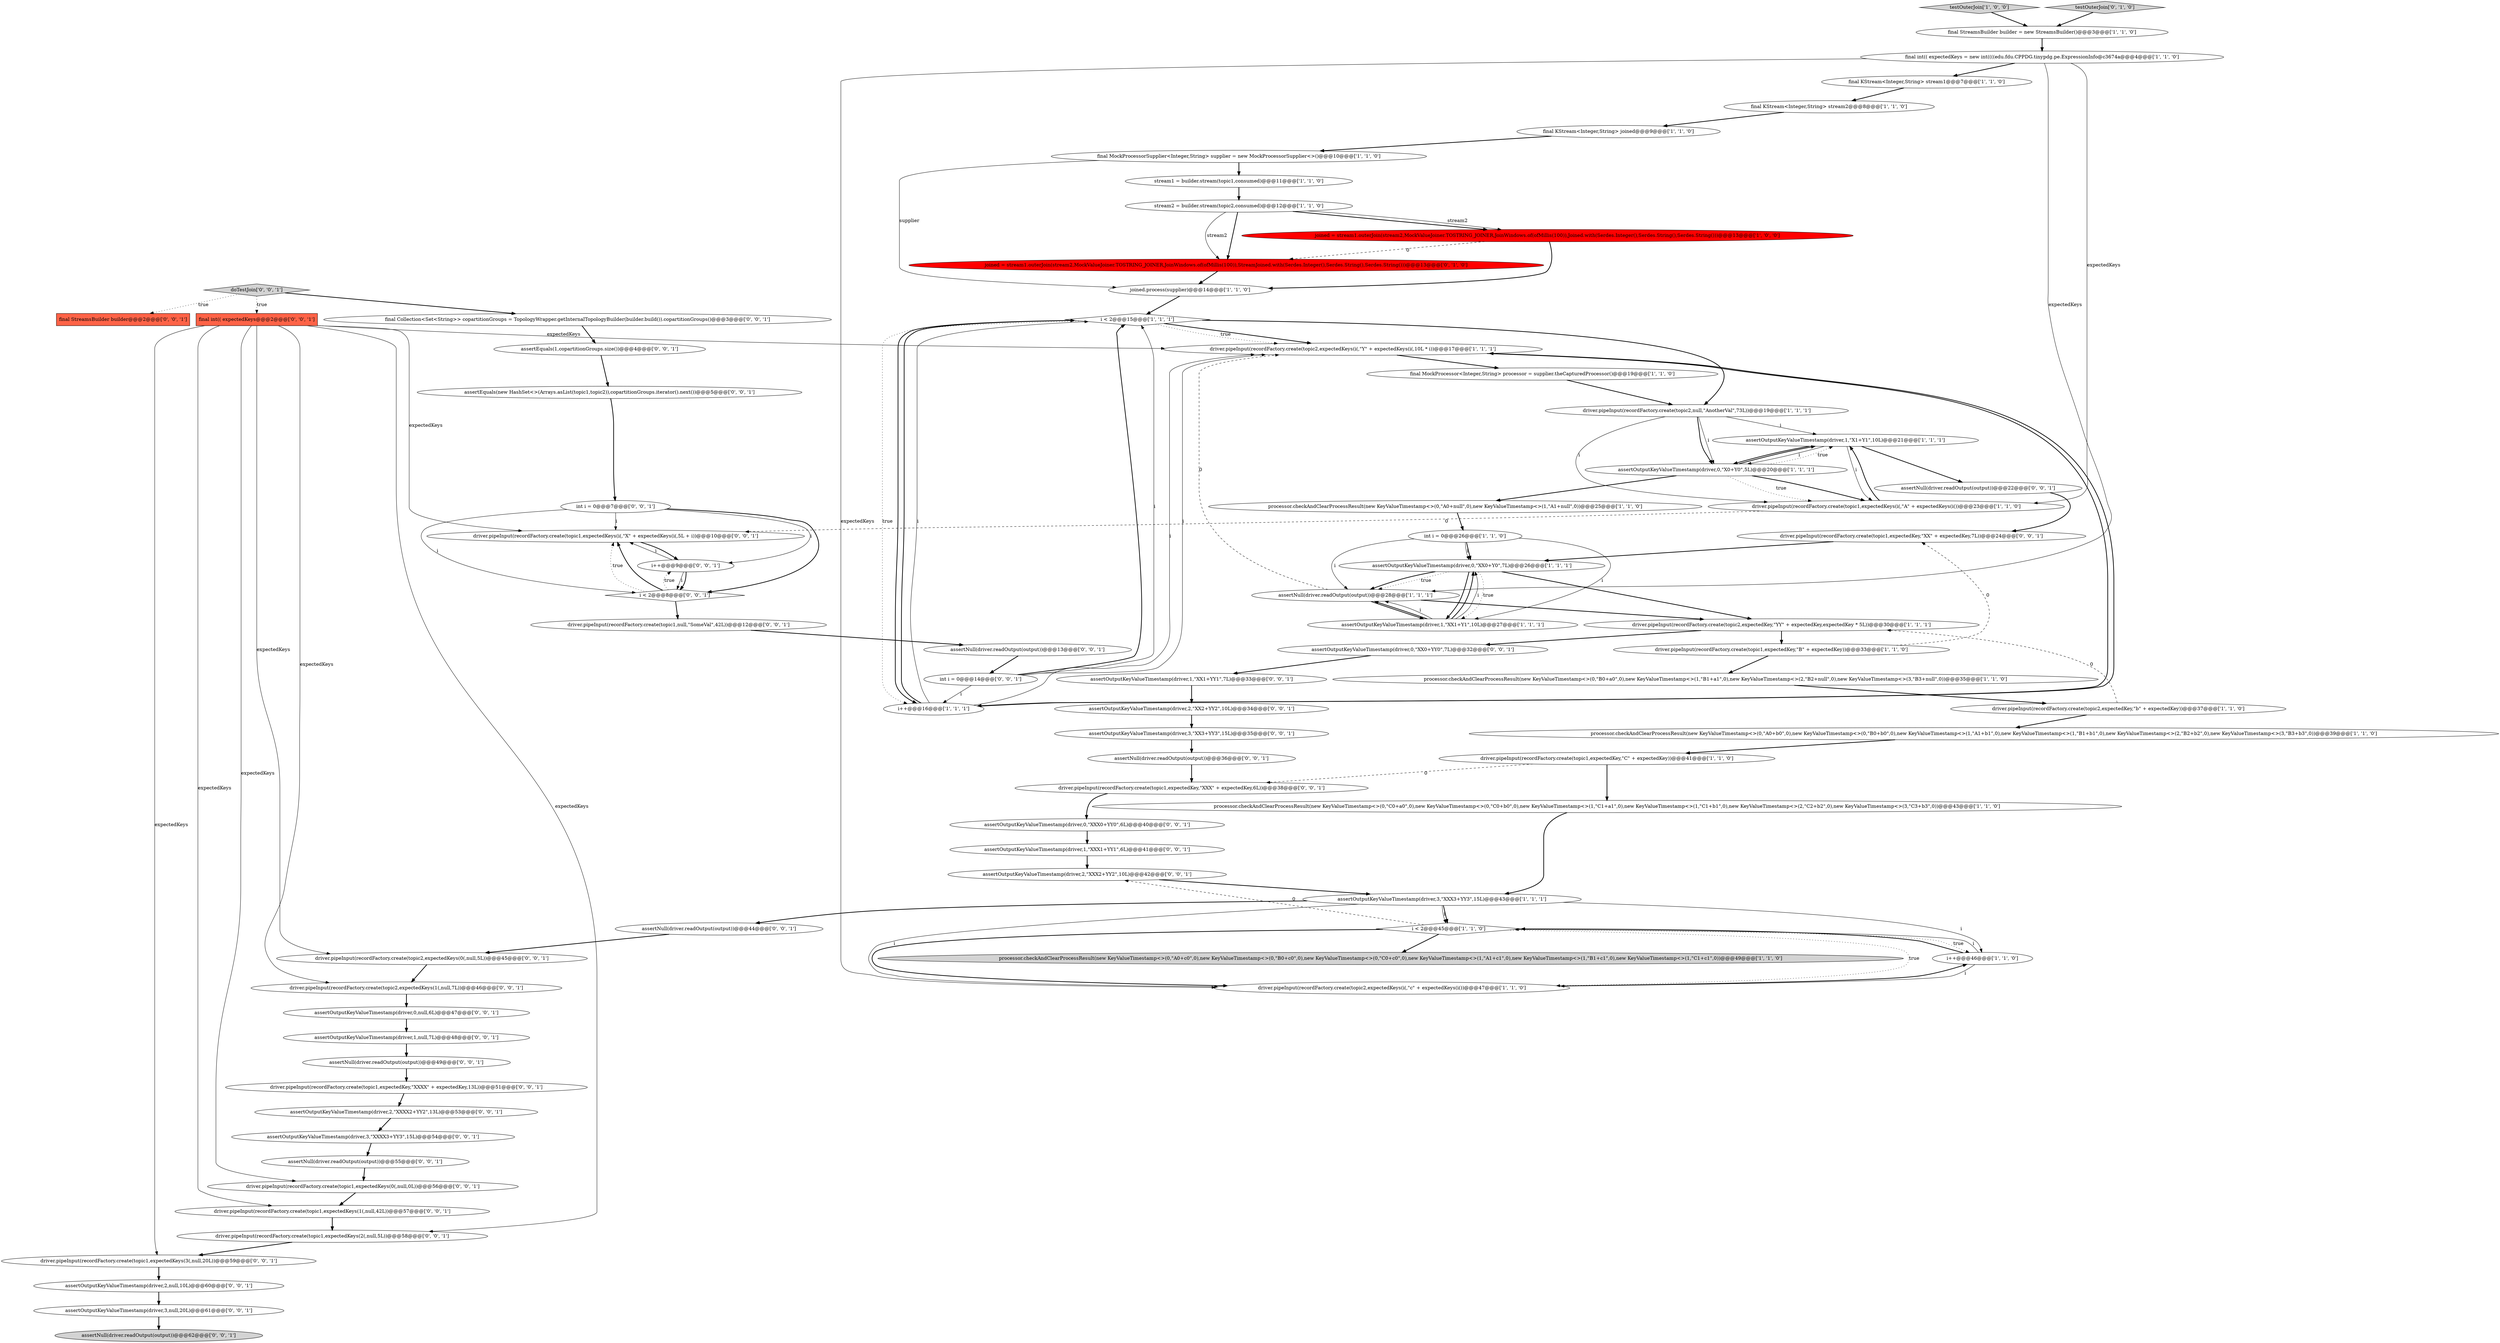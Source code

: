 digraph {
1 [style = filled, label = "final KStream<Integer,String> stream2@@@8@@@['1', '1', '0']", fillcolor = white, shape = ellipse image = "AAA0AAABBB1BBB"];
31 [style = filled, label = "int i = 0@@@26@@@['1', '1', '0']", fillcolor = white, shape = ellipse image = "AAA0AAABBB1BBB"];
75 [style = filled, label = "assertOutputKeyValueTimestamp(driver,2,\"XXXX2+YY2\",13L)@@@53@@@['0', '0', '1']", fillcolor = white, shape = ellipse image = "AAA0AAABBB3BBB"];
5 [style = filled, label = "assertNull(driver.readOutput(output))@@@28@@@['1', '1', '1']", fillcolor = white, shape = ellipse image = "AAA0AAABBB1BBB"];
9 [style = filled, label = "i < 2@@@45@@@['1', '1', '0']", fillcolor = white, shape = diamond image = "AAA0AAABBB1BBB"];
13 [style = filled, label = "testOuterJoin['1', '0', '0']", fillcolor = lightgray, shape = diamond image = "AAA0AAABBB1BBB"];
4 [style = filled, label = "assertOutputKeyValueTimestamp(driver,3,\"XXX3+YY3\",15L)@@@43@@@['1', '1', '1']", fillcolor = white, shape = ellipse image = "AAA0AAABBB1BBB"];
38 [style = filled, label = "driver.pipeInput(recordFactory.create(topic1,expectedKeys(1(,null,42L))@@@57@@@['0', '0', '1']", fillcolor = white, shape = ellipse image = "AAA0AAABBB3BBB"];
21 [style = filled, label = "driver.pipeInput(recordFactory.create(topic2,expectedKeys(i(,\"Y\" + expectedKeys(i(,10L * i))@@@17@@@['1', '1', '1']", fillcolor = white, shape = ellipse image = "AAA0AAABBB1BBB"];
47 [style = filled, label = "assertNull(driver.readOutput(output))@@@62@@@['0', '0', '1']", fillcolor = lightgray, shape = ellipse image = "AAA0AAABBB3BBB"];
19 [style = filled, label = "final KStream<Integer,String> joined@@@9@@@['1', '1', '0']", fillcolor = white, shape = ellipse image = "AAA0AAABBB1BBB"];
48 [style = filled, label = "assertNull(driver.readOutput(output))@@@36@@@['0', '0', '1']", fillcolor = white, shape = ellipse image = "AAA0AAABBB3BBB"];
72 [style = filled, label = "assertOutputKeyValueTimestamp(driver,3,\"XXXX3+YY3\",15L)@@@54@@@['0', '0', '1']", fillcolor = white, shape = ellipse image = "AAA0AAABBB3BBB"];
22 [style = filled, label = "i++@@@16@@@['1', '1', '1']", fillcolor = white, shape = ellipse image = "AAA0AAABBB1BBB"];
24 [style = filled, label = "assertOutputKeyValueTimestamp(driver,0,\"XX0+Y0\",7L)@@@26@@@['1', '1', '1']", fillcolor = white, shape = ellipse image = "AAA0AAABBB1BBB"];
51 [style = filled, label = "driver.pipeInput(recordFactory.create(topic1,expectedKey,\"XX\" + expectedKey,7L))@@@24@@@['0', '0', '1']", fillcolor = white, shape = ellipse image = "AAA0AAABBB3BBB"];
59 [style = filled, label = "assertNull(driver.readOutput(output))@@@49@@@['0', '0', '1']", fillcolor = white, shape = ellipse image = "AAA0AAABBB3BBB"];
0 [style = filled, label = "i++@@@46@@@['1', '1', '0']", fillcolor = white, shape = ellipse image = "AAA0AAABBB1BBB"];
36 [style = filled, label = "testOuterJoin['0', '1', '0']", fillcolor = lightgray, shape = diamond image = "AAA0AAABBB2BBB"];
42 [style = filled, label = "assertOutputKeyValueTimestamp(driver,2,null,10L)@@@60@@@['0', '0', '1']", fillcolor = white, shape = ellipse image = "AAA0AAABBB3BBB"];
2 [style = filled, label = "stream2 = builder.stream(topic2,consumed)@@@12@@@['1', '1', '0']", fillcolor = white, shape = ellipse image = "AAA0AAABBB1BBB"];
12 [style = filled, label = "processor.checkAndClearProcessResult(new KeyValueTimestamp<>(0,\"B0+a0\",0),new KeyValueTimestamp<>(1,\"B1+a1\",0),new KeyValueTimestamp<>(2,\"B2+null\",0),new KeyValueTimestamp<>(3,\"B3+null\",0))@@@35@@@['1', '1', '0']", fillcolor = white, shape = ellipse image = "AAA0AAABBB1BBB"];
10 [style = filled, label = "final MockProcessorSupplier<Integer,String> supplier = new MockProcessorSupplier<>()@@@10@@@['1', '1', '0']", fillcolor = white, shape = ellipse image = "AAA0AAABBB1BBB"];
23 [style = filled, label = "joined = stream1.outerJoin(stream2,MockValueJoiner.TOSTRING_JOINER,JoinWindows.of(ofMillis(100)),Joined.with(Serdes.Integer(),Serdes.String(),Serdes.String()))@@@13@@@['1', '0', '0']", fillcolor = red, shape = ellipse image = "AAA1AAABBB1BBB"];
8 [style = filled, label = "final int(( expectedKeys = new int((((edu.fdu.CPPDG.tinypdg.pe.ExpressionInfo@c3674a@@@4@@@['1', '1', '0']", fillcolor = white, shape = ellipse image = "AAA0AAABBB1BBB"];
55 [style = filled, label = "assertOutputKeyValueTimestamp(driver,1,\"XXX1+YY1\",6L)@@@41@@@['0', '0', '1']", fillcolor = white, shape = ellipse image = "AAA0AAABBB3BBB"];
76 [style = filled, label = "int i = 0@@@7@@@['0', '0', '1']", fillcolor = white, shape = ellipse image = "AAA0AAABBB3BBB"];
65 [style = filled, label = "driver.pipeInput(recordFactory.create(topic1,expectedKeys(2(,null,5L))@@@58@@@['0', '0', '1']", fillcolor = white, shape = ellipse image = "AAA0AAABBB3BBB"];
11 [style = filled, label = "stream1 = builder.stream(topic1,consumed)@@@11@@@['1', '1', '0']", fillcolor = white, shape = ellipse image = "AAA0AAABBB1BBB"];
69 [style = filled, label = "i < 2@@@8@@@['0', '0', '1']", fillcolor = white, shape = diamond image = "AAA0AAABBB3BBB"];
17 [style = filled, label = "driver.pipeInput(recordFactory.create(topic2,expectedKeys(i(,\"c\" + expectedKeys(i())@@@47@@@['1', '1', '0']", fillcolor = white, shape = ellipse image = "AAA0AAABBB1BBB"];
64 [style = filled, label = "assertOutputKeyValueTimestamp(driver,2,\"XX2+YY2\",10L)@@@34@@@['0', '0', '1']", fillcolor = white, shape = ellipse image = "AAA0AAABBB3BBB"];
7 [style = filled, label = "processor.checkAndClearProcessResult(new KeyValueTimestamp<>(0,\"A0+b0\",0),new KeyValueTimestamp<>(0,\"B0+b0\",0),new KeyValueTimestamp<>(1,\"A1+b1\",0),new KeyValueTimestamp<>(1,\"B1+b1\",0),new KeyValueTimestamp<>(2,\"B2+b2\",0),new KeyValueTimestamp<>(3,\"B3+b3\",0))@@@39@@@['1', '1', '0']", fillcolor = white, shape = ellipse image = "AAA0AAABBB1BBB"];
41 [style = filled, label = "assertOutputKeyValueTimestamp(driver,3,\"XX3+YY3\",15L)@@@35@@@['0', '0', '1']", fillcolor = white, shape = ellipse image = "AAA0AAABBB3BBB"];
35 [style = filled, label = "driver.pipeInput(recordFactory.create(topic1,expectedKey,\"C\" + expectedKey))@@@41@@@['1', '1', '0']", fillcolor = white, shape = ellipse image = "AAA0AAABBB1BBB"];
45 [style = filled, label = "driver.pipeInput(recordFactory.create(topic1,expectedKey,\"XXXX\" + expectedKey,13L))@@@51@@@['0', '0', '1']", fillcolor = white, shape = ellipse image = "AAA0AAABBB3BBB"];
34 [style = filled, label = "processor.checkAndClearProcessResult(new KeyValueTimestamp<>(0,\"C0+a0\",0),new KeyValueTimestamp<>(0,\"C0+b0\",0),new KeyValueTimestamp<>(1,\"C1+a1\",0),new KeyValueTimestamp<>(1,\"C1+b1\",0),new KeyValueTimestamp<>(2,\"C2+b2\",0),new KeyValueTimestamp<>(3,\"C3+b3\",0))@@@43@@@['1', '1', '0']", fillcolor = white, shape = ellipse image = "AAA0AAABBB1BBB"];
50 [style = filled, label = "i++@@@9@@@['0', '0', '1']", fillcolor = white, shape = ellipse image = "AAA0AAABBB3BBB"];
58 [style = filled, label = "assertOutputKeyValueTimestamp(driver,0,\"XXX0+YY0\",6L)@@@40@@@['0', '0', '1']", fillcolor = white, shape = ellipse image = "AAA0AAABBB3BBB"];
74 [style = filled, label = "assertNull(driver.readOutput(output))@@@22@@@['0', '0', '1']", fillcolor = white, shape = ellipse image = "AAA0AAABBB3BBB"];
66 [style = filled, label = "assertOutputKeyValueTimestamp(driver,2,\"XXX2+YY2\",10L)@@@42@@@['0', '0', '1']", fillcolor = white, shape = ellipse image = "AAA0AAABBB3BBB"];
68 [style = filled, label = "final int(( expectedKeys@@@2@@@['0', '0', '1']", fillcolor = tomato, shape = box image = "AAA0AAABBB3BBB"];
62 [style = filled, label = "driver.pipeInput(recordFactory.create(topic1,null,\"SomeVal\",42L))@@@12@@@['0', '0', '1']", fillcolor = white, shape = ellipse image = "AAA0AAABBB3BBB"];
44 [style = filled, label = "int i = 0@@@14@@@['0', '0', '1']", fillcolor = white, shape = ellipse image = "AAA0AAABBB3BBB"];
3 [style = filled, label = "driver.pipeInput(recordFactory.create(topic2,expectedKey,\"b\" + expectedKey))@@@37@@@['1', '1', '0']", fillcolor = white, shape = ellipse image = "AAA0AAABBB1BBB"];
26 [style = filled, label = "driver.pipeInput(recordFactory.create(topic2,null,\"AnotherVal\",73L))@@@19@@@['1', '1', '1']", fillcolor = white, shape = ellipse image = "AAA0AAABBB1BBB"];
43 [style = filled, label = "assertEquals(new HashSet<>(Arrays.asList(topic1,topic2)),copartitionGroups.iterator().next())@@@5@@@['0', '0', '1']", fillcolor = white, shape = ellipse image = "AAA0AAABBB3BBB"];
27 [style = filled, label = "assertOutputKeyValueTimestamp(driver,1,\"X1+Y1\",10L)@@@21@@@['1', '1', '1']", fillcolor = white, shape = ellipse image = "AAA0AAABBB1BBB"];
63 [style = filled, label = "assertNull(driver.readOutput(output))@@@55@@@['0', '0', '1']", fillcolor = white, shape = ellipse image = "AAA0AAABBB3BBB"];
77 [style = filled, label = "driver.pipeInput(recordFactory.create(topic1,expectedKeys(3(,null,20L))@@@59@@@['0', '0', '1']", fillcolor = white, shape = ellipse image = "AAA0AAABBB3BBB"];
70 [style = filled, label = "final StreamsBuilder builder@@@2@@@['0', '0', '1']", fillcolor = tomato, shape = box image = "AAA0AAABBB3BBB"];
60 [style = filled, label = "assertOutputKeyValueTimestamp(driver,3,null,20L)@@@61@@@['0', '0', '1']", fillcolor = white, shape = ellipse image = "AAA0AAABBB3BBB"];
49 [style = filled, label = "assertOutputKeyValueTimestamp(driver,0,null,6L)@@@47@@@['0', '0', '1']", fillcolor = white, shape = ellipse image = "AAA0AAABBB3BBB"];
6 [style = filled, label = "driver.pipeInput(recordFactory.create(topic2,expectedKey,\"YY\" + expectedKey,expectedKey * 5L))@@@30@@@['1', '1', '1']", fillcolor = white, shape = ellipse image = "AAA0AAABBB1BBB"];
52 [style = filled, label = "assertNull(driver.readOutput(output))@@@44@@@['0', '0', '1']", fillcolor = white, shape = ellipse image = "AAA0AAABBB3BBB"];
78 [style = filled, label = "driver.pipeInput(recordFactory.create(topic2,expectedKeys(1(,null,7L))@@@46@@@['0', '0', '1']", fillcolor = white, shape = ellipse image = "AAA0AAABBB3BBB"];
32 [style = filled, label = "i < 2@@@15@@@['1', '1', '1']", fillcolor = white, shape = diamond image = "AAA0AAABBB1BBB"];
54 [style = filled, label = "assertNull(driver.readOutput(output))@@@13@@@['0', '0', '1']", fillcolor = white, shape = ellipse image = "AAA0AAABBB3BBB"];
40 [style = filled, label = "assertOutputKeyValueTimestamp(driver,0,\"XX0+YY0\",7L)@@@32@@@['0', '0', '1']", fillcolor = white, shape = ellipse image = "AAA0AAABBB3BBB"];
25 [style = filled, label = "driver.pipeInput(recordFactory.create(topic1,expectedKey,\"B\" + expectedKey))@@@33@@@['1', '1', '0']", fillcolor = white, shape = ellipse image = "AAA0AAABBB1BBB"];
29 [style = filled, label = "assertOutputKeyValueTimestamp(driver,0,\"X0+Y0\",5L)@@@20@@@['1', '1', '1']", fillcolor = white, shape = ellipse image = "AAA0AAABBB1BBB"];
33 [style = filled, label = "processor.checkAndClearProcessResult(new KeyValueTimestamp<>(0,\"A0+null\",0),new KeyValueTimestamp<>(1,\"A1+null\",0))@@@25@@@['1', '1', '0']", fillcolor = white, shape = ellipse image = "AAA0AAABBB1BBB"];
46 [style = filled, label = "driver.pipeInput(recordFactory.create(topic1,expectedKeys(0(,null,0L))@@@56@@@['0', '0', '1']", fillcolor = white, shape = ellipse image = "AAA0AAABBB3BBB"];
56 [style = filled, label = "assertOutputKeyValueTimestamp(driver,1,null,7L)@@@48@@@['0', '0', '1']", fillcolor = white, shape = ellipse image = "AAA0AAABBB3BBB"];
67 [style = filled, label = "assertOutputKeyValueTimestamp(driver,1,\"XX1+YY1\",7L)@@@33@@@['0', '0', '1']", fillcolor = white, shape = ellipse image = "AAA0AAABBB3BBB"];
61 [style = filled, label = "doTestJoin['0', '0', '1']", fillcolor = lightgray, shape = diamond image = "AAA0AAABBB3BBB"];
73 [style = filled, label = "driver.pipeInput(recordFactory.create(topic1,expectedKeys(i(,\"X\" + expectedKeys(i(,5L + i))@@@10@@@['0', '0', '1']", fillcolor = white, shape = ellipse image = "AAA0AAABBB3BBB"];
39 [style = filled, label = "final Collection<Set<String>> copartitionGroups = TopologyWrapper.getInternalTopologyBuilder(builder.build()).copartitionGroups()@@@3@@@['0', '0', '1']", fillcolor = white, shape = ellipse image = "AAA0AAABBB3BBB"];
28 [style = filled, label = "final StreamsBuilder builder = new StreamsBuilder()@@@3@@@['1', '1', '0']", fillcolor = white, shape = ellipse image = "AAA0AAABBB1BBB"];
53 [style = filled, label = "assertEquals(1,copartitionGroups.size())@@@4@@@['0', '0', '1']", fillcolor = white, shape = ellipse image = "AAA0AAABBB3BBB"];
16 [style = filled, label = "driver.pipeInput(recordFactory.create(topic1,expectedKeys(i(,\"A\" + expectedKeys(i())@@@23@@@['1', '1', '0']", fillcolor = white, shape = ellipse image = "AAA0AAABBB1BBB"];
20 [style = filled, label = "final KStream<Integer,String> stream1@@@7@@@['1', '1', '0']", fillcolor = white, shape = ellipse image = "AAA0AAABBB1BBB"];
71 [style = filled, label = "driver.pipeInput(recordFactory.create(topic2,expectedKeys(0(,null,5L))@@@45@@@['0', '0', '1']", fillcolor = white, shape = ellipse image = "AAA0AAABBB3BBB"];
18 [style = filled, label = "processor.checkAndClearProcessResult(new KeyValueTimestamp<>(0,\"A0+c0\",0),new KeyValueTimestamp<>(0,\"B0+c0\",0),new KeyValueTimestamp<>(0,\"C0+c0\",0),new KeyValueTimestamp<>(1,\"A1+c1\",0),new KeyValueTimestamp<>(1,\"B1+c1\",0),new KeyValueTimestamp<>(1,\"C1+c1\",0))@@@49@@@['1', '1', '0']", fillcolor = lightgray, shape = ellipse image = "AAA0AAABBB1BBB"];
14 [style = filled, label = "joined.process(supplier)@@@14@@@['1', '1', '0']", fillcolor = white, shape = ellipse image = "AAA0AAABBB1BBB"];
15 [style = filled, label = "final MockProcessor<Integer,String> processor = supplier.theCapturedProcessor()@@@19@@@['1', '1', '0']", fillcolor = white, shape = ellipse image = "AAA0AAABBB1BBB"];
57 [style = filled, label = "driver.pipeInput(recordFactory.create(topic1,expectedKey,\"XXX\" + expectedKey,6L))@@@38@@@['0', '0', '1']", fillcolor = white, shape = ellipse image = "AAA0AAABBB3BBB"];
37 [style = filled, label = "joined = stream1.outerJoin(stream2,MockValueJoiner.TOSTRING_JOINER,JoinWindows.of(ofMillis(100)),StreamJoined.with(Serdes.Integer(),Serdes.String(),Serdes.String()))@@@13@@@['0', '1', '0']", fillcolor = red, shape = ellipse image = "AAA1AAABBB2BBB"];
30 [style = filled, label = "assertOutputKeyValueTimestamp(driver,1,\"XX1+Y1\",10L)@@@27@@@['1', '1', '1']", fillcolor = white, shape = ellipse image = "AAA0AAABBB1BBB"];
32->22 [style = bold, label=""];
76->73 [style = solid, label="i"];
52->71 [style = bold, label=""];
10->14 [style = solid, label="supplier"];
62->54 [style = bold, label=""];
51->24 [style = bold, label=""];
21->15 [style = bold, label=""];
7->35 [style = bold, label=""];
36->28 [style = bold, label=""];
68->65 [style = solid, label="expectedKeys"];
44->22 [style = solid, label="i"];
42->60 [style = bold, label=""];
57->58 [style = bold, label=""];
61->70 [style = dotted, label="true"];
74->51 [style = bold, label=""];
24->30 [style = bold, label=""];
2->23 [style = bold, label=""];
41->48 [style = bold, label=""];
31->5 [style = solid, label="i"];
2->37 [style = solid, label="stream2"];
60->47 [style = bold, label=""];
8->20 [style = bold, label=""];
49->56 [style = bold, label=""];
5->30 [style = bold, label=""];
22->21 [style = solid, label="i"];
29->16 [style = dotted, label="true"];
27->74 [style = bold, label=""];
24->5 [style = dotted, label="true"];
10->11 [style = bold, label=""];
46->38 [style = bold, label=""];
61->39 [style = bold, label=""];
50->69 [style = bold, label=""];
67->64 [style = bold, label=""];
69->73 [style = dotted, label="true"];
9->17 [style = bold, label=""];
22->32 [style = bold, label=""];
50->73 [style = solid, label="i"];
32->26 [style = bold, label=""];
4->17 [style = solid, label="i"];
24->5 [style = bold, label=""];
69->62 [style = bold, label=""];
23->14 [style = bold, label=""];
0->17 [style = solid, label="i"];
29->27 [style = bold, label=""];
5->6 [style = bold, label=""];
8->5 [style = solid, label="expectedKeys"];
3->7 [style = bold, label=""];
77->42 [style = bold, label=""];
21->22 [style = bold, label=""];
54->44 [style = bold, label=""];
26->27 [style = solid, label="i"];
27->16 [style = solid, label="i"];
38->65 [style = bold, label=""];
44->32 [style = bold, label=""];
9->66 [style = dashed, label="0"];
4->0 [style = solid, label="i"];
26->16 [style = solid, label="i"];
8->17 [style = solid, label="expectedKeys"];
27->29 [style = bold, label=""];
1->19 [style = bold, label=""];
35->34 [style = bold, label=""];
53->43 [style = bold, label=""];
8->16 [style = solid, label="expectedKeys"];
64->41 [style = bold, label=""];
31->24 [style = solid, label="i"];
29->16 [style = bold, label=""];
30->24 [style = solid, label="i"];
55->66 [style = bold, label=""];
71->78 [style = bold, label=""];
27->29 [style = solid, label="i"];
69->50 [style = dotted, label="true"];
4->9 [style = bold, label=""];
4->9 [style = solid, label="i"];
30->24 [style = bold, label=""];
26->29 [style = solid, label="i"];
9->0 [style = dotted, label="true"];
16->27 [style = bold, label=""];
68->78 [style = solid, label="expectedKeys"];
59->45 [style = bold, label=""];
22->32 [style = solid, label="i"];
31->24 [style = bold, label=""];
25->51 [style = dashed, label="0"];
19->10 [style = bold, label=""];
65->77 [style = bold, label=""];
24->30 [style = dotted, label="true"];
43->76 [style = bold, label=""];
20->1 [style = bold, label=""];
39->53 [style = bold, label=""];
16->73 [style = dashed, label="0"];
23->37 [style = dashed, label="0"];
50->69 [style = solid, label="i"];
68->38 [style = solid, label="expectedKeys"];
68->21 [style = solid, label="expectedKeys"];
17->0 [style = bold, label=""];
63->46 [style = bold, label=""];
9->18 [style = bold, label=""];
72->63 [style = bold, label=""];
30->5 [style = bold, label=""];
28->8 [style = bold, label=""];
44->21 [style = solid, label="i"];
68->71 [style = solid, label="expectedKeys"];
61->68 [style = dotted, label="true"];
68->46 [style = solid, label="expectedKeys"];
5->21 [style = dashed, label="0"];
75->72 [style = bold, label=""];
12->3 [style = bold, label=""];
14->32 [style = bold, label=""];
56->59 [style = bold, label=""];
30->5 [style = solid, label="i"];
32->22 [style = dotted, label="true"];
0->9 [style = solid, label="i"];
0->9 [style = bold, label=""];
3->6 [style = dashed, label="0"];
32->21 [style = bold, label=""];
32->21 [style = dotted, label="true"];
48->57 [style = bold, label=""];
45->75 [style = bold, label=""];
73->50 [style = bold, label=""];
29->27 [style = dotted, label="true"];
26->29 [style = bold, label=""];
9->17 [style = dotted, label="true"];
22->21 [style = bold, label=""];
58->55 [style = bold, label=""];
66->4 [style = bold, label=""];
35->57 [style = dashed, label="0"];
40->67 [style = bold, label=""];
11->2 [style = bold, label=""];
44->32 [style = solid, label="i"];
15->26 [style = bold, label=""];
68->73 [style = solid, label="expectedKeys"];
37->14 [style = bold, label=""];
29->33 [style = bold, label=""];
4->52 [style = bold, label=""];
68->77 [style = solid, label="expectedKeys"];
31->30 [style = solid, label="i"];
25->12 [style = bold, label=""];
2->23 [style = solid, label="stream2"];
6->40 [style = bold, label=""];
76->69 [style = solid, label="i"];
76->69 [style = bold, label=""];
33->31 [style = bold, label=""];
34->4 [style = bold, label=""];
69->73 [style = bold, label=""];
2->37 [style = bold, label=""];
76->50 [style = solid, label="i"];
24->6 [style = bold, label=""];
78->49 [style = bold, label=""];
6->25 [style = bold, label=""];
13->28 [style = bold, label=""];
}

